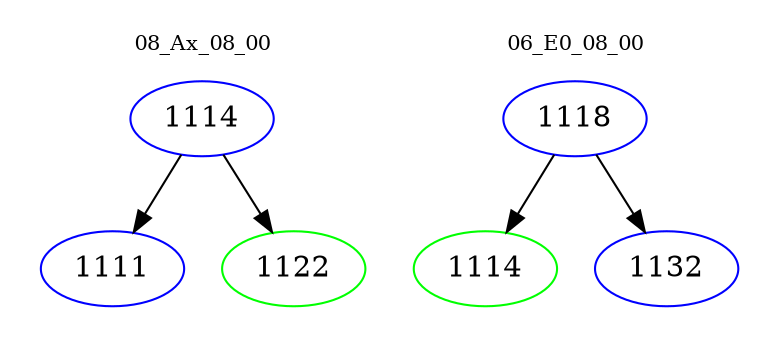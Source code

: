 digraph{
subgraph cluster_0 {
color = white
label = "08_Ax_08_00";
fontsize=10;
T0_1114 [label="1114", color="blue"]
T0_1114 -> T0_1111 [color="black"]
T0_1111 [label="1111", color="blue"]
T0_1114 -> T0_1122 [color="black"]
T0_1122 [label="1122", color="green"]
}
subgraph cluster_1 {
color = white
label = "06_E0_08_00";
fontsize=10;
T1_1118 [label="1118", color="blue"]
T1_1118 -> T1_1114 [color="black"]
T1_1114 [label="1114", color="green"]
T1_1118 -> T1_1132 [color="black"]
T1_1132 [label="1132", color="blue"]
}
}
